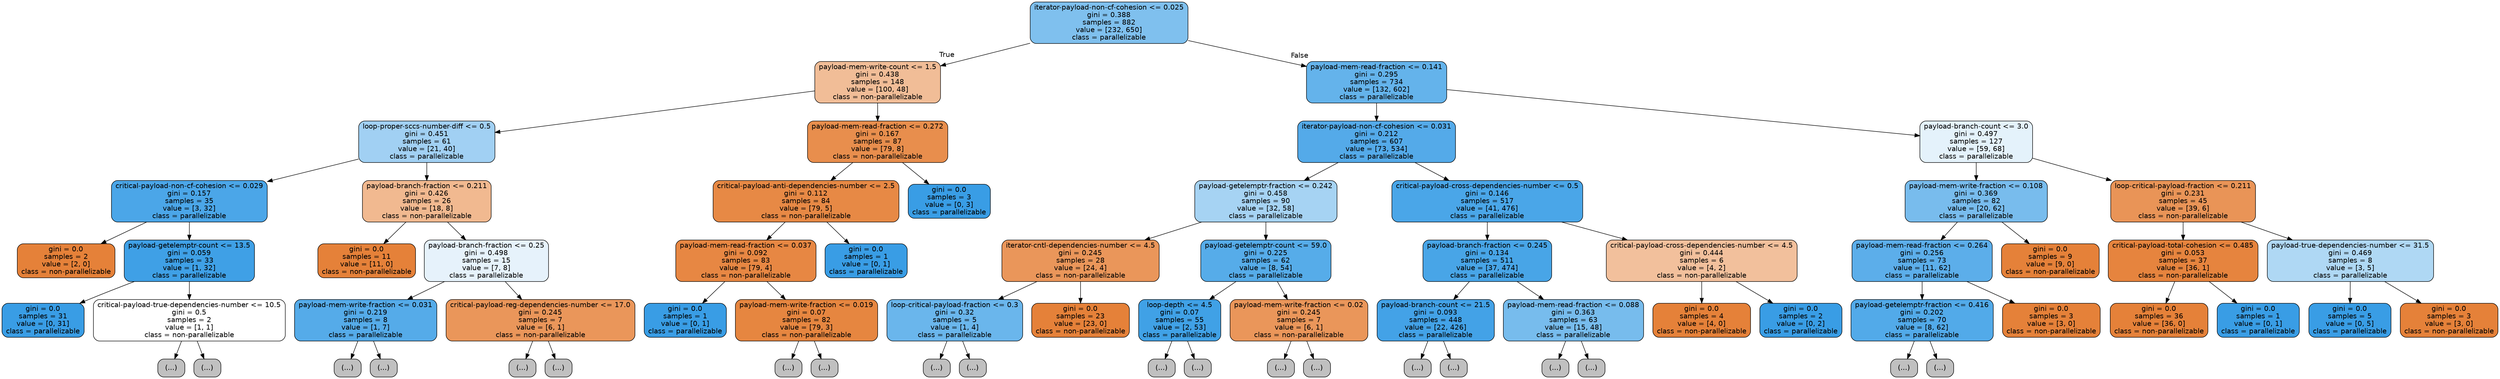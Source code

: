 digraph Tree {
node [shape=box, style="filled, rounded", color="black", fontname=helvetica] ;
edge [fontname=helvetica] ;
0 [label="iterator-payload-non-cf-cohesion <= 0.025\ngini = 0.388\nsamples = 882\nvalue = [232, 650]\nclass = parallelizable", fillcolor="#399de5a4"] ;
1 [label="payload-mem-write-count <= 1.5\ngini = 0.438\nsamples = 148\nvalue = [100, 48]\nclass = non-parallelizable", fillcolor="#e5813985"] ;
0 -> 1 [labeldistance=2.5, labelangle=45, headlabel="True"] ;
2 [label="loop-proper-sccs-number-diff <= 0.5\ngini = 0.451\nsamples = 61\nvalue = [21, 40]\nclass = parallelizable", fillcolor="#399de579"] ;
1 -> 2 ;
3 [label="critical-payload-non-cf-cohesion <= 0.029\ngini = 0.157\nsamples = 35\nvalue = [3, 32]\nclass = parallelizable", fillcolor="#399de5e7"] ;
2 -> 3 ;
4 [label="gini = 0.0\nsamples = 2\nvalue = [2, 0]\nclass = non-parallelizable", fillcolor="#e58139ff"] ;
3 -> 4 ;
5 [label="payload-getelemptr-count <= 13.5\ngini = 0.059\nsamples = 33\nvalue = [1, 32]\nclass = parallelizable", fillcolor="#399de5f7"] ;
3 -> 5 ;
6 [label="gini = 0.0\nsamples = 31\nvalue = [0, 31]\nclass = parallelizable", fillcolor="#399de5ff"] ;
5 -> 6 ;
7 [label="critical-payload-true-dependencies-number <= 10.5\ngini = 0.5\nsamples = 2\nvalue = [1, 1]\nclass = non-parallelizable", fillcolor="#e5813900"] ;
5 -> 7 ;
8 [label="(...)", fillcolor="#C0C0C0"] ;
7 -> 8 ;
9 [label="(...)", fillcolor="#C0C0C0"] ;
7 -> 9 ;
10 [label="payload-branch-fraction <= 0.211\ngini = 0.426\nsamples = 26\nvalue = [18, 8]\nclass = non-parallelizable", fillcolor="#e581398e"] ;
2 -> 10 ;
11 [label="gini = 0.0\nsamples = 11\nvalue = [11, 0]\nclass = non-parallelizable", fillcolor="#e58139ff"] ;
10 -> 11 ;
12 [label="payload-branch-fraction <= 0.25\ngini = 0.498\nsamples = 15\nvalue = [7, 8]\nclass = parallelizable", fillcolor="#399de520"] ;
10 -> 12 ;
13 [label="payload-mem-write-fraction <= 0.031\ngini = 0.219\nsamples = 8\nvalue = [1, 7]\nclass = parallelizable", fillcolor="#399de5db"] ;
12 -> 13 ;
14 [label="(...)", fillcolor="#C0C0C0"] ;
13 -> 14 ;
15 [label="(...)", fillcolor="#C0C0C0"] ;
13 -> 15 ;
18 [label="critical-payload-reg-dependencies-number <= 17.0\ngini = 0.245\nsamples = 7\nvalue = [6, 1]\nclass = non-parallelizable", fillcolor="#e58139d4"] ;
12 -> 18 ;
19 [label="(...)", fillcolor="#C0C0C0"] ;
18 -> 19 ;
20 [label="(...)", fillcolor="#C0C0C0"] ;
18 -> 20 ;
21 [label="payload-mem-read-fraction <= 0.272\ngini = 0.167\nsamples = 87\nvalue = [79, 8]\nclass = non-parallelizable", fillcolor="#e58139e5"] ;
1 -> 21 ;
22 [label="critical-payload-anti-dependencies-number <= 2.5\ngini = 0.112\nsamples = 84\nvalue = [79, 5]\nclass = non-parallelizable", fillcolor="#e58139ef"] ;
21 -> 22 ;
23 [label="payload-mem-read-fraction <= 0.037\ngini = 0.092\nsamples = 83\nvalue = [79, 4]\nclass = non-parallelizable", fillcolor="#e58139f2"] ;
22 -> 23 ;
24 [label="gini = 0.0\nsamples = 1\nvalue = [0, 1]\nclass = parallelizable", fillcolor="#399de5ff"] ;
23 -> 24 ;
25 [label="payload-mem-write-fraction <= 0.019\ngini = 0.07\nsamples = 82\nvalue = [79, 3]\nclass = non-parallelizable", fillcolor="#e58139f5"] ;
23 -> 25 ;
26 [label="(...)", fillcolor="#C0C0C0"] ;
25 -> 26 ;
29 [label="(...)", fillcolor="#C0C0C0"] ;
25 -> 29 ;
34 [label="gini = 0.0\nsamples = 1\nvalue = [0, 1]\nclass = parallelizable", fillcolor="#399de5ff"] ;
22 -> 34 ;
35 [label="gini = 0.0\nsamples = 3\nvalue = [0, 3]\nclass = parallelizable", fillcolor="#399de5ff"] ;
21 -> 35 ;
36 [label="payload-mem-read-fraction <= 0.141\ngini = 0.295\nsamples = 734\nvalue = [132, 602]\nclass = parallelizable", fillcolor="#399de5c7"] ;
0 -> 36 [labeldistance=2.5, labelangle=-45, headlabel="False"] ;
37 [label="iterator-payload-non-cf-cohesion <= 0.031\ngini = 0.212\nsamples = 607\nvalue = [73, 534]\nclass = parallelizable", fillcolor="#399de5dc"] ;
36 -> 37 ;
38 [label="payload-getelemptr-fraction <= 0.242\ngini = 0.458\nsamples = 90\nvalue = [32, 58]\nclass = parallelizable", fillcolor="#399de572"] ;
37 -> 38 ;
39 [label="iterator-cntl-dependencies-number <= 4.5\ngini = 0.245\nsamples = 28\nvalue = [24, 4]\nclass = non-parallelizable", fillcolor="#e58139d4"] ;
38 -> 39 ;
40 [label="loop-critical-payload-fraction <= 0.3\ngini = 0.32\nsamples = 5\nvalue = [1, 4]\nclass = parallelizable", fillcolor="#399de5bf"] ;
39 -> 40 ;
41 [label="(...)", fillcolor="#C0C0C0"] ;
40 -> 41 ;
42 [label="(...)", fillcolor="#C0C0C0"] ;
40 -> 42 ;
43 [label="gini = 0.0\nsamples = 23\nvalue = [23, 0]\nclass = non-parallelizable", fillcolor="#e58139ff"] ;
39 -> 43 ;
44 [label="payload-getelemptr-count <= 59.0\ngini = 0.225\nsamples = 62\nvalue = [8, 54]\nclass = parallelizable", fillcolor="#399de5d9"] ;
38 -> 44 ;
45 [label="loop-depth <= 4.5\ngini = 0.07\nsamples = 55\nvalue = [2, 53]\nclass = parallelizable", fillcolor="#399de5f5"] ;
44 -> 45 ;
46 [label="(...)", fillcolor="#C0C0C0"] ;
45 -> 46 ;
47 [label="(...)", fillcolor="#C0C0C0"] ;
45 -> 47 ;
50 [label="payload-mem-write-fraction <= 0.02\ngini = 0.245\nsamples = 7\nvalue = [6, 1]\nclass = non-parallelizable", fillcolor="#e58139d4"] ;
44 -> 50 ;
51 [label="(...)", fillcolor="#C0C0C0"] ;
50 -> 51 ;
52 [label="(...)", fillcolor="#C0C0C0"] ;
50 -> 52 ;
53 [label="critical-payload-cross-dependencies-number <= 0.5\ngini = 0.146\nsamples = 517\nvalue = [41, 476]\nclass = parallelizable", fillcolor="#399de5e9"] ;
37 -> 53 ;
54 [label="payload-branch-fraction <= 0.245\ngini = 0.134\nsamples = 511\nvalue = [37, 474]\nclass = parallelizable", fillcolor="#399de5eb"] ;
53 -> 54 ;
55 [label="payload-branch-count <= 21.5\ngini = 0.093\nsamples = 448\nvalue = [22, 426]\nclass = parallelizable", fillcolor="#399de5f2"] ;
54 -> 55 ;
56 [label="(...)", fillcolor="#C0C0C0"] ;
55 -> 56 ;
111 [label="(...)", fillcolor="#C0C0C0"] ;
55 -> 111 ;
112 [label="payload-mem-read-fraction <= 0.088\ngini = 0.363\nsamples = 63\nvalue = [15, 48]\nclass = parallelizable", fillcolor="#399de5af"] ;
54 -> 112 ;
113 [label="(...)", fillcolor="#C0C0C0"] ;
112 -> 113 ;
118 [label="(...)", fillcolor="#C0C0C0"] ;
112 -> 118 ;
123 [label="critical-payload-cross-dependencies-number <= 4.5\ngini = 0.444\nsamples = 6\nvalue = [4, 2]\nclass = non-parallelizable", fillcolor="#e581397f"] ;
53 -> 123 ;
124 [label="gini = 0.0\nsamples = 4\nvalue = [4, 0]\nclass = non-parallelizable", fillcolor="#e58139ff"] ;
123 -> 124 ;
125 [label="gini = 0.0\nsamples = 2\nvalue = [0, 2]\nclass = parallelizable", fillcolor="#399de5ff"] ;
123 -> 125 ;
126 [label="payload-branch-count <= 3.0\ngini = 0.497\nsamples = 127\nvalue = [59, 68]\nclass = parallelizable", fillcolor="#399de522"] ;
36 -> 126 ;
127 [label="payload-mem-write-fraction <= 0.108\ngini = 0.369\nsamples = 82\nvalue = [20, 62]\nclass = parallelizable", fillcolor="#399de5ad"] ;
126 -> 127 ;
128 [label="payload-mem-read-fraction <= 0.264\ngini = 0.256\nsamples = 73\nvalue = [11, 62]\nclass = parallelizable", fillcolor="#399de5d2"] ;
127 -> 128 ;
129 [label="payload-getelemptr-fraction <= 0.416\ngini = 0.202\nsamples = 70\nvalue = [8, 62]\nclass = parallelizable", fillcolor="#399de5de"] ;
128 -> 129 ;
130 [label="(...)", fillcolor="#C0C0C0"] ;
129 -> 130 ;
149 [label="(...)", fillcolor="#C0C0C0"] ;
129 -> 149 ;
152 [label="gini = 0.0\nsamples = 3\nvalue = [3, 0]\nclass = non-parallelizable", fillcolor="#e58139ff"] ;
128 -> 152 ;
153 [label="gini = 0.0\nsamples = 9\nvalue = [9, 0]\nclass = non-parallelizable", fillcolor="#e58139ff"] ;
127 -> 153 ;
154 [label="loop-critical-payload-fraction <= 0.211\ngini = 0.231\nsamples = 45\nvalue = [39, 6]\nclass = non-parallelizable", fillcolor="#e58139d8"] ;
126 -> 154 ;
155 [label="critical-payload-total-cohesion <= 0.485\ngini = 0.053\nsamples = 37\nvalue = [36, 1]\nclass = non-parallelizable", fillcolor="#e58139f8"] ;
154 -> 155 ;
156 [label="gini = 0.0\nsamples = 36\nvalue = [36, 0]\nclass = non-parallelizable", fillcolor="#e58139ff"] ;
155 -> 156 ;
157 [label="gini = 0.0\nsamples = 1\nvalue = [0, 1]\nclass = parallelizable", fillcolor="#399de5ff"] ;
155 -> 157 ;
158 [label="payload-true-dependencies-number <= 31.5\ngini = 0.469\nsamples = 8\nvalue = [3, 5]\nclass = parallelizable", fillcolor="#399de566"] ;
154 -> 158 ;
159 [label="gini = 0.0\nsamples = 5\nvalue = [0, 5]\nclass = parallelizable", fillcolor="#399de5ff"] ;
158 -> 159 ;
160 [label="gini = 0.0\nsamples = 3\nvalue = [3, 0]\nclass = non-parallelizable", fillcolor="#e58139ff"] ;
158 -> 160 ;
}